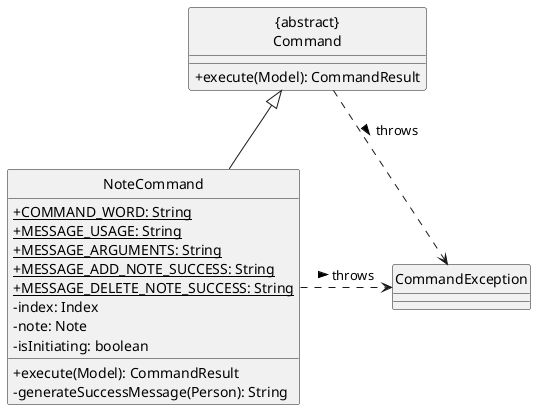 @startuml
hide circle
skinparam classAttributeIconSize 0

Class "{abstract}\nCommand" as Command {
  +execute(Model): CommandResult
}
Class NoteCommand {
  <u>+COMMAND_WORD: String
  <u>+MESSAGE_USAGE: String
  <u>+MESSAGE_ARGUMENTS: String
  <u>+MESSAGE_ADD_NOTE_SUCCESS: String
  <u>+MESSAGE_DELETE_NOTE_SUCCESS: String
  -index: Index
  -note: Note
  -isInitiating: boolean
  +execute(Model): CommandResult
  -generateSuccessMessage(Person): String
}
Class CommandException

NoteCommand -up-|> Command
Command ..> CommandException: throws >
NoteCommand .right.> CommandException: throws >
@enduml
